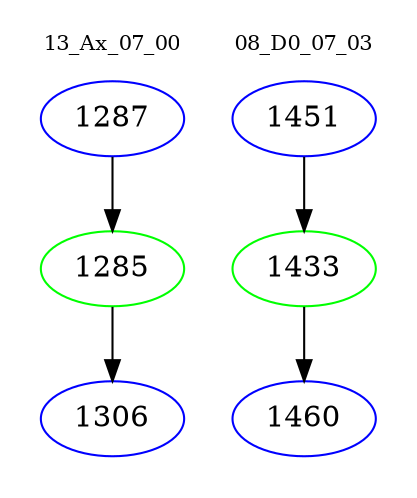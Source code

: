 digraph{
subgraph cluster_0 {
color = white
label = "13_Ax_07_00";
fontsize=10;
T0_1287 [label="1287", color="blue"]
T0_1287 -> T0_1285 [color="black"]
T0_1285 [label="1285", color="green"]
T0_1285 -> T0_1306 [color="black"]
T0_1306 [label="1306", color="blue"]
}
subgraph cluster_1 {
color = white
label = "08_D0_07_03";
fontsize=10;
T1_1451 [label="1451", color="blue"]
T1_1451 -> T1_1433 [color="black"]
T1_1433 [label="1433", color="green"]
T1_1433 -> T1_1460 [color="black"]
T1_1460 [label="1460", color="blue"]
}
}
